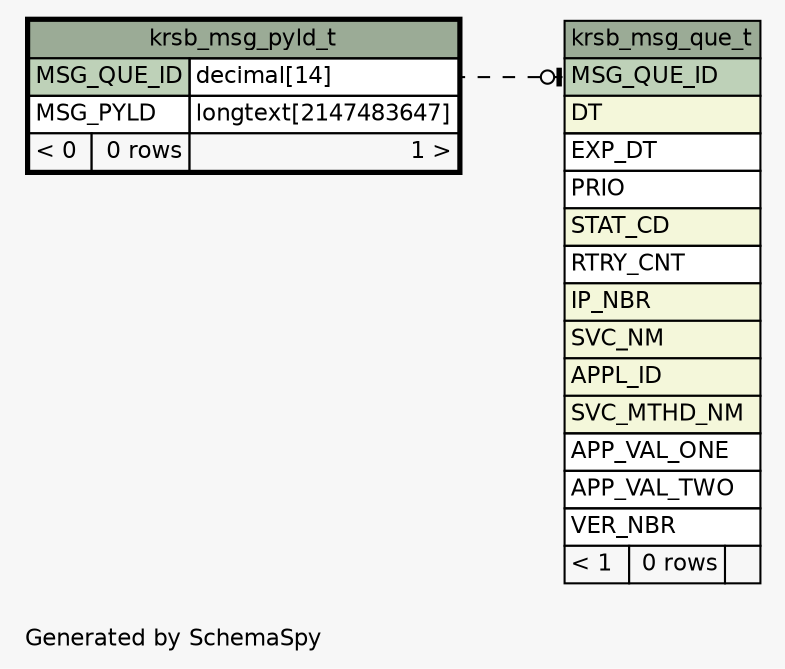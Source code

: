 // dot 2.28.0 on Mac OS X 10.7.2
// SchemaSpy rev 590
digraph "impliedTwoDegreesRelationshipsDiagram" {
  graph [
    rankdir="RL"
    bgcolor="#f7f7f7"
    label="\nGenerated by SchemaSpy"
    labeljust="l"
    nodesep="0.18"
    ranksep="0.46"
    fontname="Helvetica"
    fontsize="11"
  ];
  node [
    fontname="Helvetica"
    fontsize="11"
    shape="plaintext"
  ];
  edge [
    arrowsize="0.8"
  ];
  "krsb_msg_que_t":"MSG_QUE_ID":w -> "krsb_msg_pyld_t":"MSG_QUE_ID.type":e [arrowhead=none dir=back arrowtail=teeodot style=dashed];
  "krsb_msg_pyld_t" [
    label=<
    <TABLE BORDER="2" CELLBORDER="1" CELLSPACING="0" BGCOLOR="#ffffff">
      <TR><TD COLSPAN="3" BGCOLOR="#9bab96" ALIGN="CENTER">krsb_msg_pyld_t</TD></TR>
      <TR><TD PORT="MSG_QUE_ID" COLSPAN="2" BGCOLOR="#bed1b8" ALIGN="LEFT">MSG_QUE_ID</TD><TD PORT="MSG_QUE_ID.type" ALIGN="LEFT">decimal[14]</TD></TR>
      <TR><TD PORT="MSG_PYLD" COLSPAN="2" ALIGN="LEFT">MSG_PYLD</TD><TD PORT="MSG_PYLD.type" ALIGN="LEFT">longtext[2147483647]</TD></TR>
      <TR><TD ALIGN="LEFT" BGCOLOR="#f7f7f7">&lt; 0</TD><TD ALIGN="RIGHT" BGCOLOR="#f7f7f7">0 rows</TD><TD ALIGN="RIGHT" BGCOLOR="#f7f7f7">1 &gt;</TD></TR>
    </TABLE>>
    URL="krsb_msg_pyld_t.html"
    tooltip="krsb_msg_pyld_t"
  ];
  "krsb_msg_que_t" [
    label=<
    <TABLE BORDER="0" CELLBORDER="1" CELLSPACING="0" BGCOLOR="#ffffff">
      <TR><TD COLSPAN="3" BGCOLOR="#9bab96" ALIGN="CENTER">krsb_msg_que_t</TD></TR>
      <TR><TD PORT="MSG_QUE_ID" COLSPAN="3" BGCOLOR="#bed1b8" ALIGN="LEFT">MSG_QUE_ID</TD></TR>
      <TR><TD PORT="DT" COLSPAN="3" BGCOLOR="#f4f7da" ALIGN="LEFT">DT</TD></TR>
      <TR><TD PORT="EXP_DT" COLSPAN="3" ALIGN="LEFT">EXP_DT</TD></TR>
      <TR><TD PORT="PRIO" COLSPAN="3" ALIGN="LEFT">PRIO</TD></TR>
      <TR><TD PORT="STAT_CD" COLSPAN="3" BGCOLOR="#f4f7da" ALIGN="LEFT">STAT_CD</TD></TR>
      <TR><TD PORT="RTRY_CNT" COLSPAN="3" ALIGN="LEFT">RTRY_CNT</TD></TR>
      <TR><TD PORT="IP_NBR" COLSPAN="3" BGCOLOR="#f4f7da" ALIGN="LEFT">IP_NBR</TD></TR>
      <TR><TD PORT="SVC_NM" COLSPAN="3" BGCOLOR="#f4f7da" ALIGN="LEFT">SVC_NM</TD></TR>
      <TR><TD PORT="APPL_ID" COLSPAN="3" BGCOLOR="#f4f7da" ALIGN="LEFT">APPL_ID</TD></TR>
      <TR><TD PORT="SVC_MTHD_NM" COLSPAN="3" BGCOLOR="#f4f7da" ALIGN="LEFT">SVC_MTHD_NM</TD></TR>
      <TR><TD PORT="APP_VAL_ONE" COLSPAN="3" ALIGN="LEFT">APP_VAL_ONE</TD></TR>
      <TR><TD PORT="APP_VAL_TWO" COLSPAN="3" ALIGN="LEFT">APP_VAL_TWO</TD></TR>
      <TR><TD PORT="VER_NBR" COLSPAN="3" ALIGN="LEFT">VER_NBR</TD></TR>
      <TR><TD ALIGN="LEFT" BGCOLOR="#f7f7f7">&lt; 1</TD><TD ALIGN="RIGHT" BGCOLOR="#f7f7f7">0 rows</TD><TD ALIGN="RIGHT" BGCOLOR="#f7f7f7">  </TD></TR>
    </TABLE>>
    URL="krsb_msg_que_t.html"
    tooltip="krsb_msg_que_t"
  ];
}
